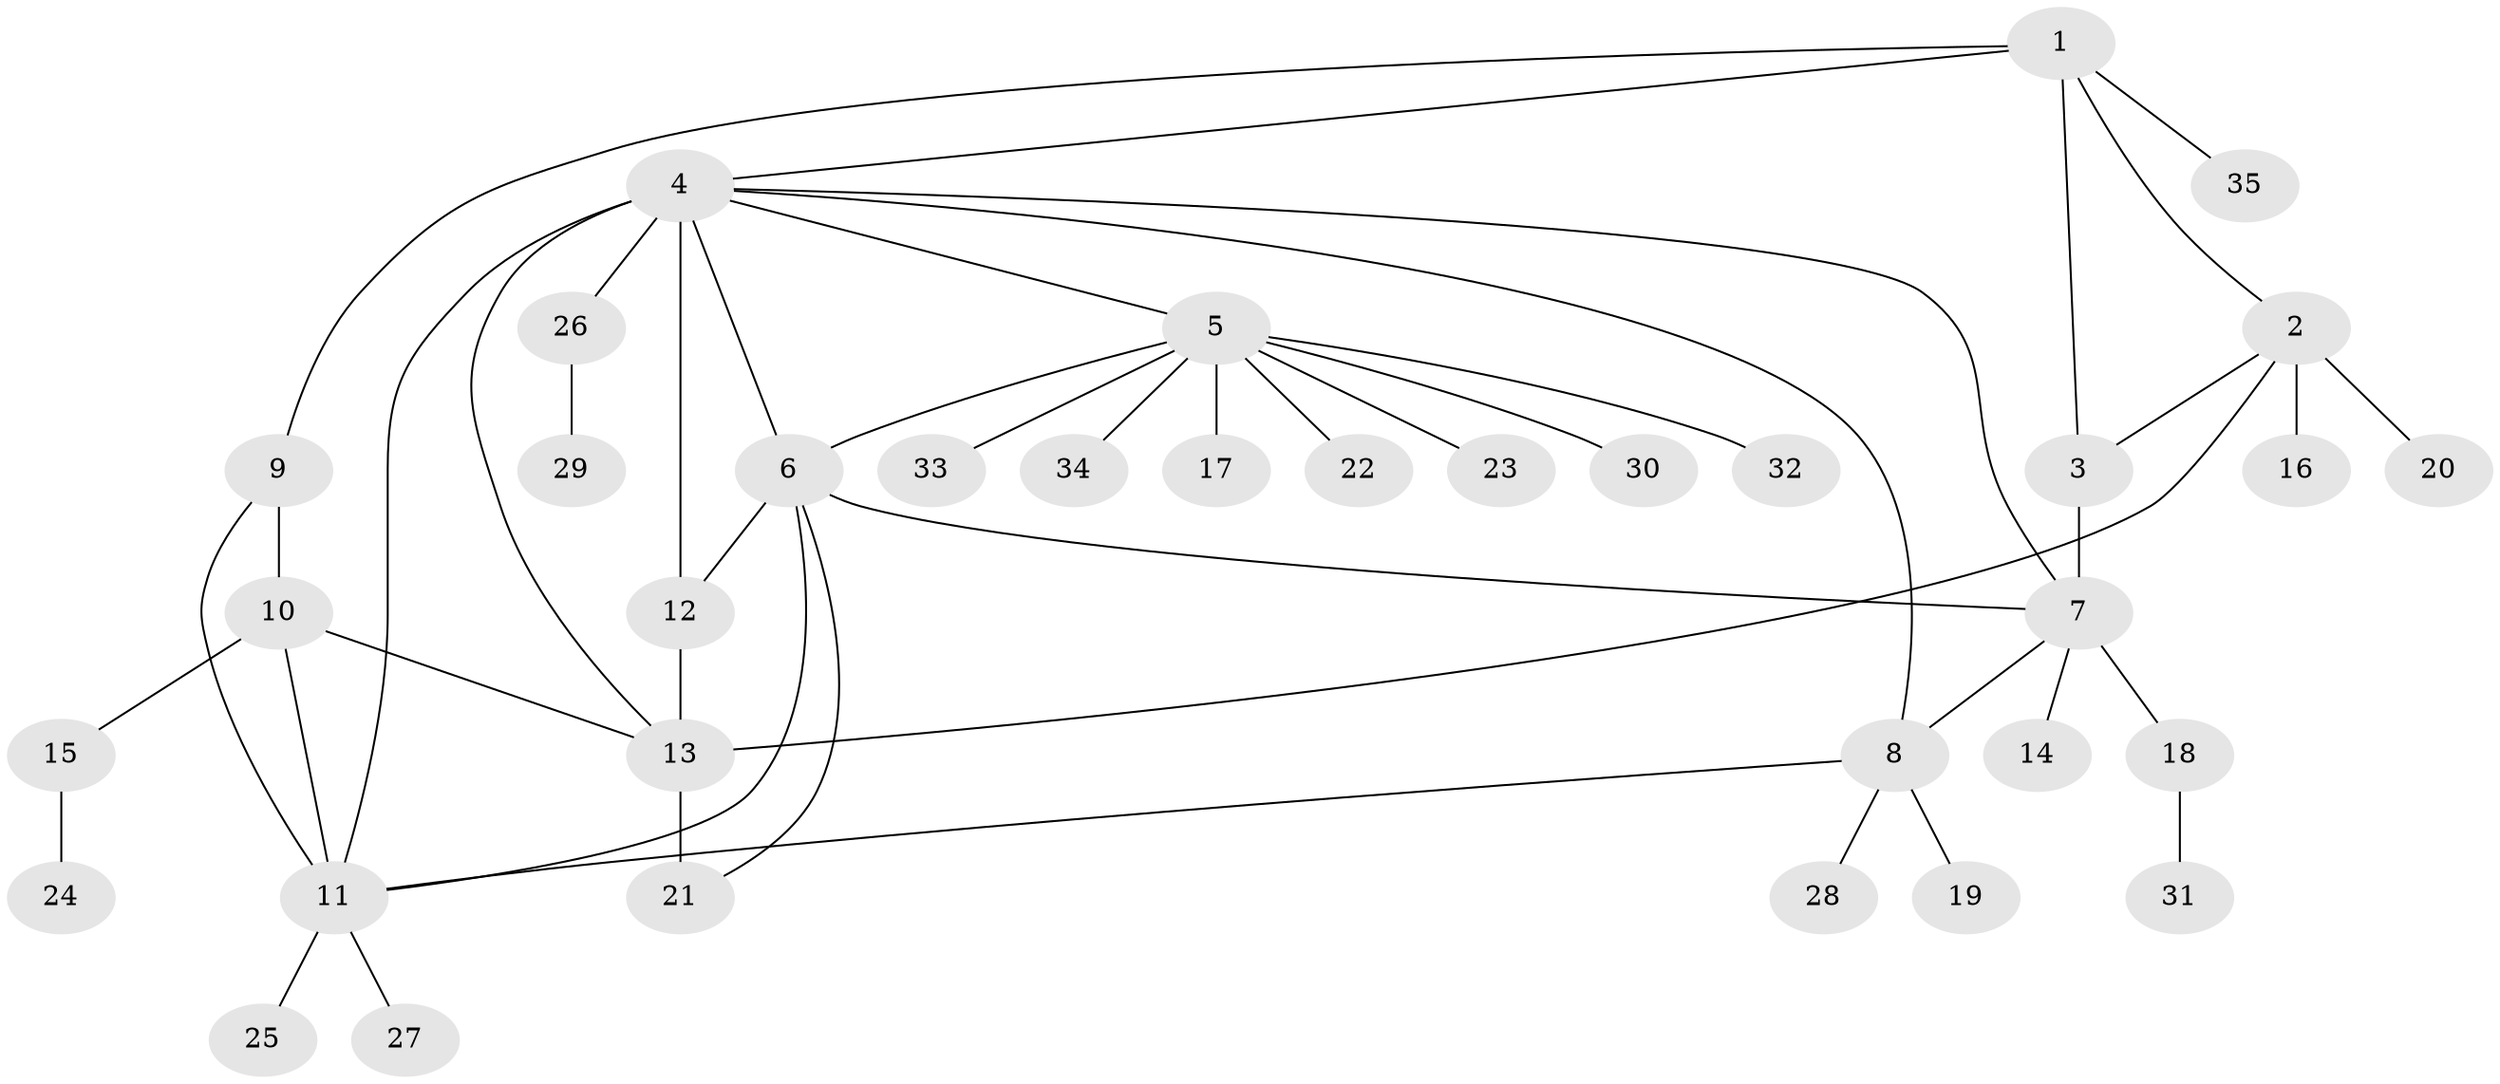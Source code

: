 // original degree distribution, {6: 0.057971014492753624, 11: 0.028985507246376812, 4: 0.043478260869565216, 10: 0.014492753623188406, 9: 0.014492753623188406, 3: 0.057971014492753624, 8: 0.028985507246376812, 1: 0.5652173913043478, 2: 0.18840579710144928}
// Generated by graph-tools (version 1.1) at 2025/37/03/09/25 02:37:21]
// undirected, 35 vertices, 48 edges
graph export_dot {
graph [start="1"]
  node [color=gray90,style=filled];
  1;
  2;
  3;
  4;
  5;
  6;
  7;
  8;
  9;
  10;
  11;
  12;
  13;
  14;
  15;
  16;
  17;
  18;
  19;
  20;
  21;
  22;
  23;
  24;
  25;
  26;
  27;
  28;
  29;
  30;
  31;
  32;
  33;
  34;
  35;
  1 -- 2 [weight=1.0];
  1 -- 3 [weight=1.0];
  1 -- 4 [weight=1.0];
  1 -- 9 [weight=1.0];
  1 -- 35 [weight=1.0];
  2 -- 3 [weight=1.0];
  2 -- 13 [weight=1.0];
  2 -- 16 [weight=6.0];
  2 -- 20 [weight=1.0];
  3 -- 7 [weight=3.0];
  4 -- 5 [weight=1.0];
  4 -- 6 [weight=3.0];
  4 -- 7 [weight=1.0];
  4 -- 8 [weight=1.0];
  4 -- 11 [weight=2.0];
  4 -- 12 [weight=6.0];
  4 -- 13 [weight=1.0];
  4 -- 26 [weight=1.0];
  5 -- 6 [weight=1.0];
  5 -- 17 [weight=1.0];
  5 -- 22 [weight=1.0];
  5 -- 23 [weight=1.0];
  5 -- 30 [weight=1.0];
  5 -- 32 [weight=1.0];
  5 -- 33 [weight=1.0];
  5 -- 34 [weight=1.0];
  6 -- 7 [weight=1.0];
  6 -- 11 [weight=1.0];
  6 -- 12 [weight=1.0];
  6 -- 21 [weight=1.0];
  7 -- 8 [weight=1.0];
  7 -- 14 [weight=1.0];
  7 -- 18 [weight=1.0];
  8 -- 11 [weight=1.0];
  8 -- 19 [weight=1.0];
  8 -- 28 [weight=1.0];
  9 -- 10 [weight=1.0];
  9 -- 11 [weight=1.0];
  10 -- 11 [weight=3.0];
  10 -- 13 [weight=1.0];
  10 -- 15 [weight=1.0];
  11 -- 25 [weight=1.0];
  11 -- 27 [weight=1.0];
  12 -- 13 [weight=1.0];
  13 -- 21 [weight=3.0];
  15 -- 24 [weight=1.0];
  18 -- 31 [weight=1.0];
  26 -- 29 [weight=1.0];
}
